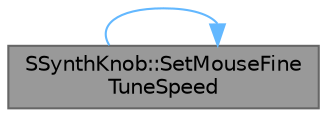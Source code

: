 digraph "SSynthKnob::SetMouseFineTuneSpeed"
{
 // INTERACTIVE_SVG=YES
 // LATEX_PDF_SIZE
  bgcolor="transparent";
  edge [fontname=Helvetica,fontsize=10,labelfontname=Helvetica,labelfontsize=10];
  node [fontname=Helvetica,fontsize=10,shape=box,height=0.2,width=0.4];
  rankdir="LR";
  Node1 [id="Node000001",label="SSynthKnob::SetMouseFine\lTuneSpeed",height=0.2,width=0.4,color="gray40", fillcolor="grey60", style="filled", fontcolor="black",tooltip="See the MousePeed attribute."];
  Node1 -> Node1 [id="edge1_Node000001_Node000001",color="steelblue1",style="solid",tooltip=" "];
}

